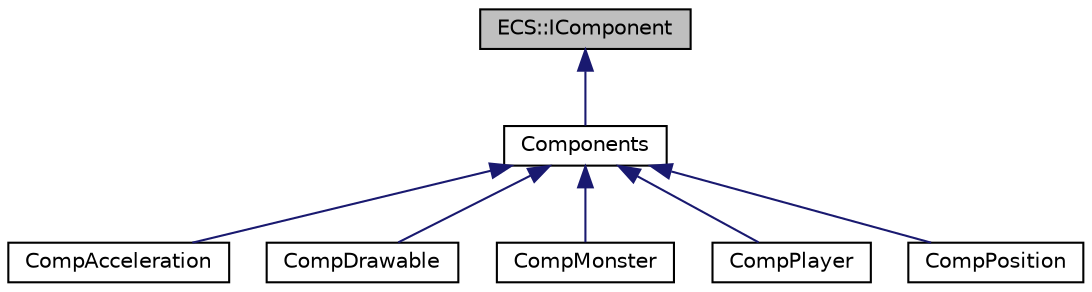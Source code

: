 digraph "ECS::IComponent"
{
 // LATEX_PDF_SIZE
  edge [fontname="Helvetica",fontsize="10",labelfontname="Helvetica",labelfontsize="10"];
  node [fontname="Helvetica",fontsize="10",shape=record];
  Node1 [label="ECS::IComponent",height=0.2,width=0.4,color="black", fillcolor="grey75", style="filled", fontcolor="black",tooltip=" "];
  Node1 -> Node2 [dir="back",color="midnightblue",fontsize="10",style="solid",fontname="Helvetica"];
  Node2 [label="Components",height=0.2,width=0.4,color="black", fillcolor="white", style="filled",URL="$classComponents.html",tooltip=" "];
  Node2 -> Node3 [dir="back",color="midnightblue",fontsize="10",style="solid",fontname="Helvetica"];
  Node3 [label="CompAcceleration",height=0.2,width=0.4,color="black", fillcolor="white", style="filled",URL="$classCompAcceleration.html",tooltip=" "];
  Node2 -> Node4 [dir="back",color="midnightblue",fontsize="10",style="solid",fontname="Helvetica"];
  Node4 [label="CompDrawable",height=0.2,width=0.4,color="black", fillcolor="white", style="filled",URL="$classCompDrawable.html",tooltip=" "];
  Node2 -> Node5 [dir="back",color="midnightblue",fontsize="10",style="solid",fontname="Helvetica"];
  Node5 [label="CompMonster",height=0.2,width=0.4,color="black", fillcolor="white", style="filled",URL="$classCompMonster.html",tooltip=" "];
  Node2 -> Node6 [dir="back",color="midnightblue",fontsize="10",style="solid",fontname="Helvetica"];
  Node6 [label="CompPlayer",height=0.2,width=0.4,color="black", fillcolor="white", style="filled",URL="$classCompPlayer.html",tooltip=" "];
  Node2 -> Node7 [dir="back",color="midnightblue",fontsize="10",style="solid",fontname="Helvetica"];
  Node7 [label="CompPosition",height=0.2,width=0.4,color="black", fillcolor="white", style="filled",URL="$classCompPosition.html",tooltip=" "];
}
